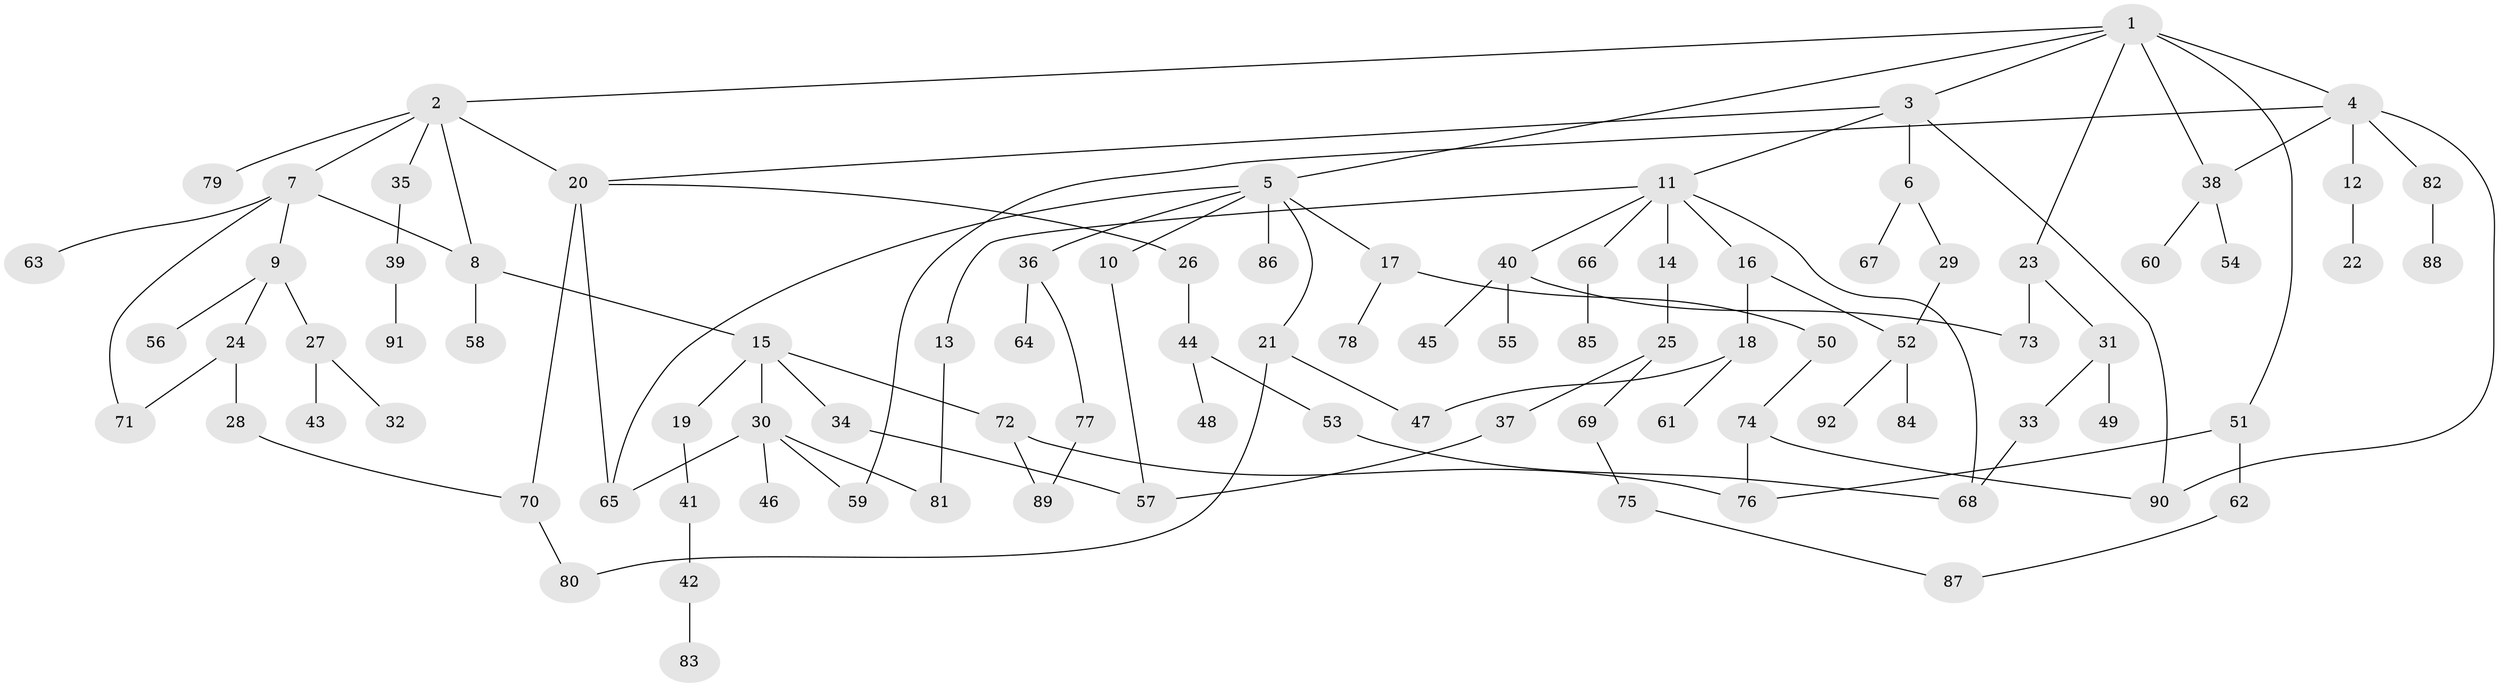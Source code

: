 // Generated by graph-tools (version 1.1) at 2025/25/03/09/25 03:25:26]
// undirected, 92 vertices, 114 edges
graph export_dot {
graph [start="1"]
  node [color=gray90,style=filled];
  1;
  2;
  3;
  4;
  5;
  6;
  7;
  8;
  9;
  10;
  11;
  12;
  13;
  14;
  15;
  16;
  17;
  18;
  19;
  20;
  21;
  22;
  23;
  24;
  25;
  26;
  27;
  28;
  29;
  30;
  31;
  32;
  33;
  34;
  35;
  36;
  37;
  38;
  39;
  40;
  41;
  42;
  43;
  44;
  45;
  46;
  47;
  48;
  49;
  50;
  51;
  52;
  53;
  54;
  55;
  56;
  57;
  58;
  59;
  60;
  61;
  62;
  63;
  64;
  65;
  66;
  67;
  68;
  69;
  70;
  71;
  72;
  73;
  74;
  75;
  76;
  77;
  78;
  79;
  80;
  81;
  82;
  83;
  84;
  85;
  86;
  87;
  88;
  89;
  90;
  91;
  92;
  1 -- 2;
  1 -- 3;
  1 -- 4;
  1 -- 5;
  1 -- 23;
  1 -- 38;
  1 -- 51;
  2 -- 7;
  2 -- 8;
  2 -- 20;
  2 -- 35;
  2 -- 79;
  3 -- 6;
  3 -- 11;
  3 -- 90;
  3 -- 20;
  4 -- 12;
  4 -- 59;
  4 -- 82;
  4 -- 38;
  4 -- 90;
  5 -- 10;
  5 -- 17;
  5 -- 21;
  5 -- 36;
  5 -- 86;
  5 -- 65;
  6 -- 29;
  6 -- 67;
  7 -- 9;
  7 -- 63;
  7 -- 71;
  7 -- 8;
  8 -- 15;
  8 -- 58;
  9 -- 24;
  9 -- 27;
  9 -- 56;
  10 -- 57;
  11 -- 13;
  11 -- 14;
  11 -- 16;
  11 -- 40;
  11 -- 66;
  11 -- 68;
  12 -- 22;
  13 -- 81;
  14 -- 25;
  15 -- 19;
  15 -- 30;
  15 -- 34;
  15 -- 72;
  16 -- 18;
  16 -- 52;
  17 -- 50;
  17 -- 78;
  18 -- 47;
  18 -- 61;
  19 -- 41;
  20 -- 26;
  20 -- 70;
  20 -- 65;
  21 -- 80;
  21 -- 47;
  23 -- 31;
  23 -- 73;
  24 -- 28;
  24 -- 71;
  25 -- 37;
  25 -- 69;
  26 -- 44;
  27 -- 32;
  27 -- 43;
  28 -- 70;
  29 -- 52;
  30 -- 46;
  30 -- 65;
  30 -- 81;
  30 -- 59;
  31 -- 33;
  31 -- 49;
  33 -- 68;
  34 -- 57;
  35 -- 39;
  36 -- 64;
  36 -- 77;
  37 -- 57;
  38 -- 54;
  38 -- 60;
  39 -- 91;
  40 -- 45;
  40 -- 55;
  40 -- 73;
  41 -- 42;
  42 -- 83;
  44 -- 48;
  44 -- 53;
  50 -- 74;
  51 -- 62;
  51 -- 76;
  52 -- 84;
  52 -- 92;
  53 -- 68;
  62 -- 87;
  66 -- 85;
  69 -- 75;
  70 -- 80;
  72 -- 89;
  72 -- 76;
  74 -- 76;
  74 -- 90;
  75 -- 87;
  77 -- 89;
  82 -- 88;
}
